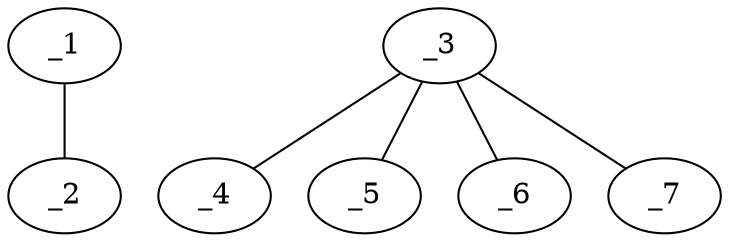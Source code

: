 graph molid150014 {
	_1	 [charge=0,
		chem=4,
		symbol="N  ",
		x=2,
		y=0];
	_2	 [charge=0,
		chem=4,
		symbol="N  ",
		x=3,
		y=0];
	_1 -- _2	 [valence=1];
	_3	 [charge=0,
		chem=5,
		symbol="S  ",
		x="5.866",
		y=0];
	_4	 [charge=0,
		chem=2,
		symbol="O  ",
		x="6.7321",
		y="0.5"];
	_3 -- _4	 [valence=2];
	_5	 [charge=0,
		chem=2,
		symbol="O  ",
		x=5,
		y="-0.5"];
	_3 -- _5	 [valence=2];
	_6	 [charge=0,
		chem=2,
		symbol="O  ",
		x="6.366",
		y="-0.866"];
	_3 -- _6	 [valence=1];
	_7	 [charge=0,
		chem=2,
		symbol="O  ",
		x="5.366",
		y="0.866"];
	_3 -- _7	 [valence=1];
}
